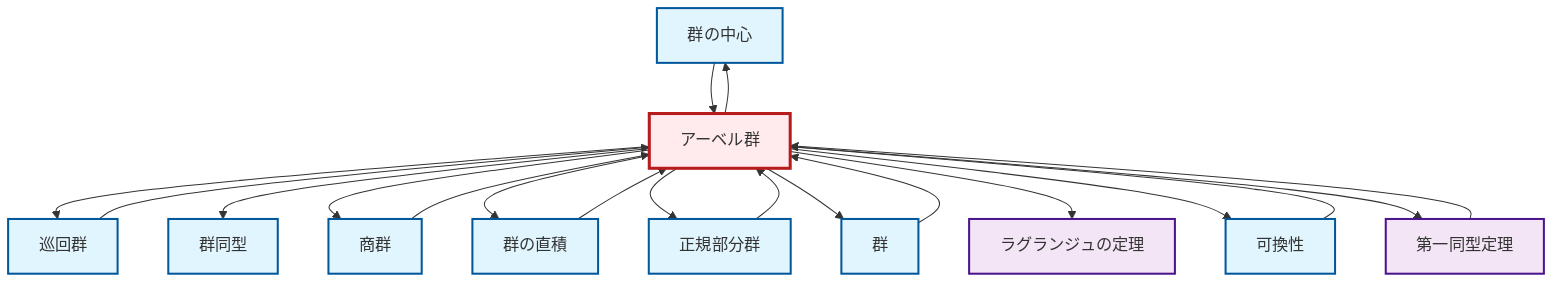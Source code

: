 graph TD
    classDef definition fill:#e1f5fe,stroke:#01579b,stroke-width:2px
    classDef theorem fill:#f3e5f5,stroke:#4a148c,stroke-width:2px
    classDef axiom fill:#fff3e0,stroke:#e65100,stroke-width:2px
    classDef example fill:#e8f5e9,stroke:#1b5e20,stroke-width:2px
    classDef current fill:#ffebee,stroke:#b71c1c,stroke-width:3px
    def-isomorphism["群同型"]:::definition
    def-center-of-group["群の中心"]:::definition
    def-quotient-group["商群"]:::definition
    def-abelian-group["アーベル群"]:::definition
    thm-first-isomorphism["第一同型定理"]:::theorem
    def-cyclic-group["巡回群"]:::definition
    def-direct-product["群の直積"]:::definition
    def-commutativity["可換性"]:::definition
    def-group["群"]:::definition
    thm-lagrange["ラグランジュの定理"]:::theorem
    def-normal-subgroup["正規部分群"]:::definition
    def-abelian-group --> def-cyclic-group
    def-abelian-group --> def-isomorphism
    def-group --> def-abelian-group
    def-abelian-group --> def-quotient-group
    def-abelian-group --> def-direct-product
    def-abelian-group --> def-normal-subgroup
    def-cyclic-group --> def-abelian-group
    def-commutativity --> def-abelian-group
    def-normal-subgroup --> def-abelian-group
    def-abelian-group --> def-center-of-group
    def-abelian-group --> def-group
    def-quotient-group --> def-abelian-group
    def-abelian-group --> thm-lagrange
    def-direct-product --> def-abelian-group
    def-abelian-group --> def-commutativity
    def-center-of-group --> def-abelian-group
    thm-first-isomorphism --> def-abelian-group
    def-abelian-group --> thm-first-isomorphism
    class def-abelian-group current